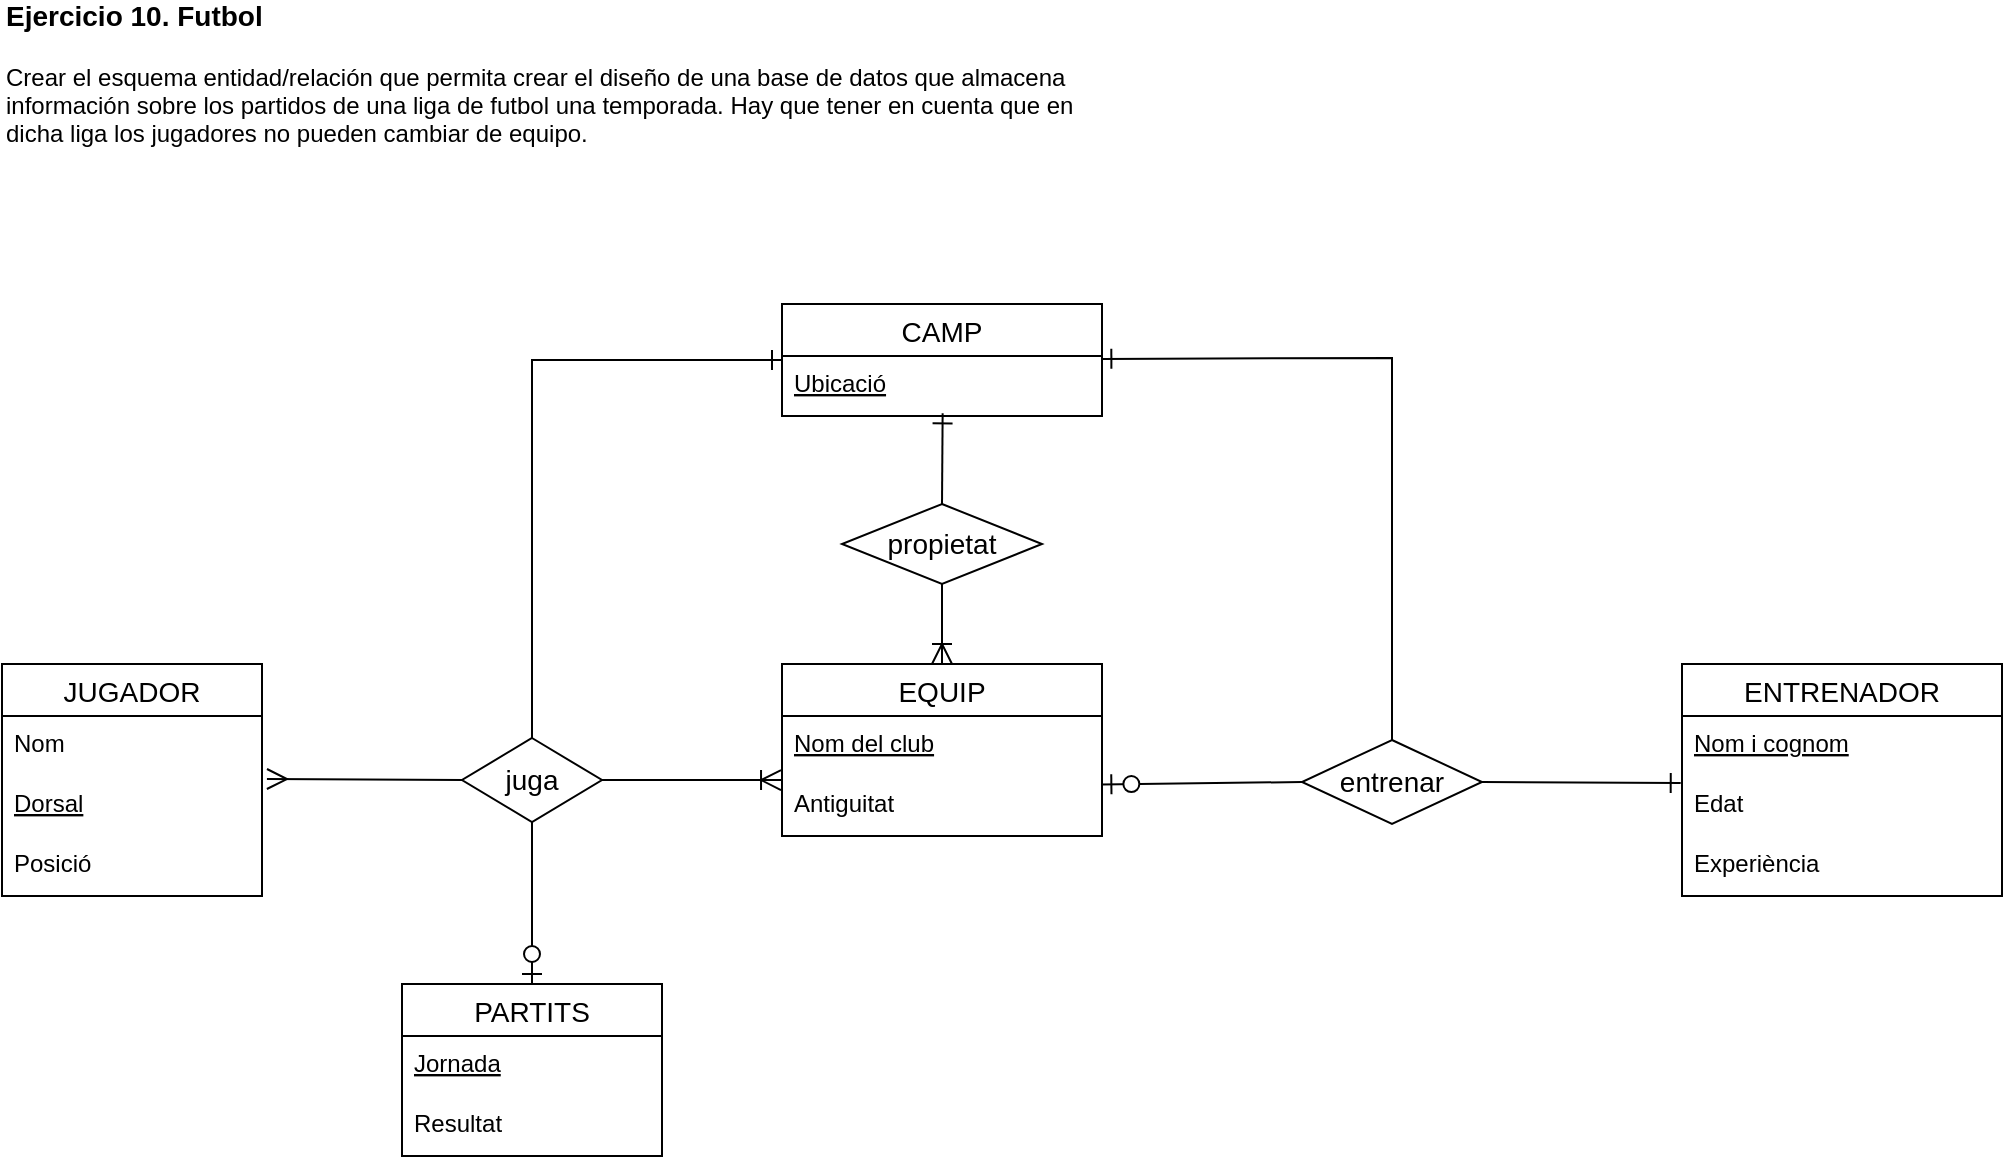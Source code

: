 <mxfile version="17.4.6" type="device" pages="3"><diagram id="R2lEEEUBdFMjLlhIrx00" name="Ejercicio 4"><mxGraphModel dx="1422" dy="762" grid="1" gridSize="10" guides="1" tooltips="1" connect="1" arrows="1" fold="1" page="1" pageScale="1" pageWidth="850" pageHeight="1100" math="0" shadow="0" extFonts="Permanent Marker^https://fonts.googleapis.com/css?family=Permanent+Marker"><root><mxCell id="0"/><mxCell id="1" parent="0"/><mxCell id="VEIF-ECFjGDv4te2qyz_-1" value="&lt;b&gt;&lt;font style=&quot;font-size: 14px&quot;&gt;Ejercicio 10. Futbol&lt;br&gt;&lt;/font&gt;&lt;/b&gt;&lt;br&gt;Crear el esquema entidad/relación que permita crear el diseño de una base de datos que almacena&lt;br&gt;información sobre los partidos de una liga de futbol una temporada. Hay que tener en cuenta que en&lt;br&gt;dicha liga los jugadores no pueden cambiar de equipo." style="text;html=1;strokeColor=none;fillColor=none;align=left;verticalAlign=middle;whiteSpace=wrap;rounded=0;" vertex="1" parent="1"><mxGeometry x="30" y="30" width="550" height="30" as="geometry"/></mxCell><mxCell id="VEIF-ECFjGDv4te2qyz_-2" value="JUGADOR" style="swimlane;fontStyle=0;childLayout=stackLayout;horizontal=1;startSize=26;horizontalStack=0;resizeParent=1;resizeParentMax=0;resizeLast=0;collapsible=1;marginBottom=0;align=center;fontSize=14;" vertex="1" parent="1"><mxGeometry x="30" y="340" width="130" height="116" as="geometry"/></mxCell><mxCell id="VEIF-ECFjGDv4te2qyz_-3" value="Nom  &#10;" style="text;strokeColor=none;fillColor=none;spacingLeft=4;spacingRight=4;overflow=hidden;rotatable=0;points=[[0,0.5],[1,0.5]];portConstraint=eastwest;fontSize=12;" vertex="1" parent="VEIF-ECFjGDv4te2qyz_-2"><mxGeometry y="26" width="130" height="30" as="geometry"/></mxCell><mxCell id="VEIF-ECFjGDv4te2qyz_-4" value="Dorsal" style="text;strokeColor=none;fillColor=none;spacingLeft=4;spacingRight=4;overflow=hidden;rotatable=0;points=[[0,0.5],[1,0.5]];portConstraint=eastwest;fontSize=12;fontStyle=4" vertex="1" parent="VEIF-ECFjGDv4te2qyz_-2"><mxGeometry y="56" width="130" height="30" as="geometry"/></mxCell><mxCell id="VEIF-ECFjGDv4te2qyz_-5" value="Posició&#10;&#10;" style="text;strokeColor=none;fillColor=none;spacingLeft=4;spacingRight=4;overflow=hidden;rotatable=0;points=[[0,0.5],[1,0.5]];portConstraint=eastwest;fontSize=12;" vertex="1" parent="VEIF-ECFjGDv4te2qyz_-2"><mxGeometry y="86" width="130" height="30" as="geometry"/></mxCell><mxCell id="VEIF-ECFjGDv4te2qyz_-6" value="juga" style="shape=rhombus;perimeter=rhombusPerimeter;whiteSpace=wrap;html=1;align=center;fontSize=14;" vertex="1" parent="1"><mxGeometry x="260" y="377" width="70" height="42" as="geometry"/></mxCell><mxCell id="VEIF-ECFjGDv4te2qyz_-7" value="propietat" style="shape=rhombus;perimeter=rhombusPerimeter;whiteSpace=wrap;html=1;align=center;fontSize=14;" vertex="1" parent="1"><mxGeometry x="450" y="260" width="100" height="40" as="geometry"/></mxCell><mxCell id="VEIF-ECFjGDv4te2qyz_-8" value="entrenar" style="shape=rhombus;perimeter=rhombusPerimeter;whiteSpace=wrap;html=1;align=center;fontSize=14;" vertex="1" parent="1"><mxGeometry x="680" y="378" width="90" height="42" as="geometry"/></mxCell><mxCell id="VEIF-ECFjGDv4te2qyz_-9" value="PARTITS" style="swimlane;fontStyle=0;childLayout=stackLayout;horizontal=1;startSize=26;horizontalStack=0;resizeParent=1;resizeParentMax=0;resizeLast=0;collapsible=1;marginBottom=0;align=center;fontSize=14;" vertex="1" parent="1"><mxGeometry x="230" y="500" width="130" height="86" as="geometry"><mxRectangle x="230" y="420" width="90" height="26" as="alternateBounds"/></mxGeometry></mxCell><mxCell id="VEIF-ECFjGDv4te2qyz_-10" value="Jornada" style="text;strokeColor=none;fillColor=none;spacingLeft=4;spacingRight=4;overflow=hidden;rotatable=0;points=[[0,0.5],[1,0.5]];portConstraint=eastwest;fontSize=12;fontStyle=4" vertex="1" parent="VEIF-ECFjGDv4te2qyz_-9"><mxGeometry y="26" width="130" height="30" as="geometry"/></mxCell><mxCell id="VEIF-ECFjGDv4te2qyz_-11" value="Resultat" style="text;strokeColor=none;fillColor=none;spacingLeft=4;spacingRight=4;overflow=hidden;rotatable=0;points=[[0,0.5],[1,0.5]];portConstraint=eastwest;fontSize=12;fontStyle=0" vertex="1" parent="VEIF-ECFjGDv4te2qyz_-9"><mxGeometry y="56" width="130" height="30" as="geometry"/></mxCell><mxCell id="VEIF-ECFjGDv4te2qyz_-15" value="EQUIP" style="swimlane;fontStyle=0;childLayout=stackLayout;horizontal=1;startSize=26;horizontalStack=0;resizeParent=1;resizeParentMax=0;resizeLast=0;collapsible=1;marginBottom=0;align=center;fontSize=14;" vertex="1" parent="1"><mxGeometry x="420" y="340" width="160" height="86" as="geometry"/></mxCell><mxCell id="VEIF-ECFjGDv4te2qyz_-16" value="Nom del club" style="text;strokeColor=none;fillColor=none;spacingLeft=4;spacingRight=4;overflow=hidden;rotatable=0;points=[[0,0.5],[1,0.5]];portConstraint=eastwest;fontSize=12;fontStyle=4" vertex="1" parent="VEIF-ECFjGDv4te2qyz_-15"><mxGeometry y="26" width="160" height="30" as="geometry"/></mxCell><mxCell id="VEIF-ECFjGDv4te2qyz_-17" value="Antiguitat" style="text;strokeColor=none;fillColor=none;spacingLeft=4;spacingRight=4;overflow=hidden;rotatable=0;points=[[0,0.5],[1,0.5]];portConstraint=eastwest;fontSize=12;" vertex="1" parent="VEIF-ECFjGDv4te2qyz_-15"><mxGeometry y="56" width="160" height="30" as="geometry"/></mxCell><mxCell id="VEIF-ECFjGDv4te2qyz_-19" value="ENTRENADOR" style="swimlane;fontStyle=0;childLayout=stackLayout;horizontal=1;startSize=26;horizontalStack=0;resizeParent=1;resizeParentMax=0;resizeLast=0;collapsible=1;marginBottom=0;align=center;fontSize=14;" vertex="1" parent="1"><mxGeometry x="870" y="340" width="160" height="116" as="geometry"/></mxCell><mxCell id="VEIF-ECFjGDv4te2qyz_-20" value="Nom i cognom" style="text;strokeColor=none;fillColor=none;spacingLeft=4;spacingRight=4;overflow=hidden;rotatable=0;points=[[0,0.5],[1,0.5]];portConstraint=eastwest;fontSize=12;fontStyle=4" vertex="1" parent="VEIF-ECFjGDv4te2qyz_-19"><mxGeometry y="26" width="160" height="30" as="geometry"/></mxCell><mxCell id="VEIF-ECFjGDv4te2qyz_-21" value="Edat" style="text;strokeColor=none;fillColor=none;spacingLeft=4;spacingRight=4;overflow=hidden;rotatable=0;points=[[0,0.5],[1,0.5]];portConstraint=eastwest;fontSize=12;" vertex="1" parent="VEIF-ECFjGDv4te2qyz_-19"><mxGeometry y="56" width="160" height="30" as="geometry"/></mxCell><mxCell id="VEIF-ECFjGDv4te2qyz_-22" value="Experiència" style="text;strokeColor=none;fillColor=none;spacingLeft=4;spacingRight=4;overflow=hidden;rotatable=0;points=[[0,0.5],[1,0.5]];portConstraint=eastwest;fontSize=12;" vertex="1" parent="VEIF-ECFjGDv4te2qyz_-19"><mxGeometry y="86" width="160" height="30" as="geometry"/></mxCell><mxCell id="VEIF-ECFjGDv4te2qyz_-24" value="CAMP" style="swimlane;fontStyle=0;childLayout=stackLayout;horizontal=1;startSize=26;horizontalStack=0;resizeParent=1;resizeParentMax=0;resizeLast=0;collapsible=1;marginBottom=0;align=center;fontSize=14;" vertex="1" parent="1"><mxGeometry x="420" y="160" width="160" height="56" as="geometry"/></mxCell><mxCell id="VEIF-ECFjGDv4te2qyz_-25" value="Ubicació" style="text;strokeColor=none;fillColor=none;spacingLeft=4;spacingRight=4;overflow=hidden;rotatable=0;points=[[0,0.5],[1,0.5]];portConstraint=eastwest;fontSize=12;fontStyle=4" vertex="1" parent="VEIF-ECFjGDv4te2qyz_-24"><mxGeometry y="26" width="160" height="30" as="geometry"/></mxCell><mxCell id="VEIF-ECFjGDv4te2qyz_-28" value="" style="fontSize=12;html=1;endArrow=ERmany;rounded=0;exitX=0;exitY=0.5;exitDx=0;exitDy=0;entryX=1.019;entryY=0.05;entryDx=0;entryDy=0;entryPerimeter=0;strokeWidth=1;endSize=8;startSize=8;endFill=0;" edge="1" parent="1" source="VEIF-ECFjGDv4te2qyz_-6" target="VEIF-ECFjGDv4te2qyz_-4"><mxGeometry width="100" height="100" relative="1" as="geometry"><mxPoint x="510" y="490" as="sourcePoint"/><mxPoint x="230" y="440" as="targetPoint"/></mxGeometry></mxCell><mxCell id="VEIF-ECFjGDv4te2qyz_-30" value="" style="fontSize=12;html=1;endArrow=ERzeroToOne;endFill=1;rounded=0;startSize=8;endSize=8;strokeWidth=1;entryX=0.5;entryY=0;entryDx=0;entryDy=0;exitX=0.5;exitY=1;exitDx=0;exitDy=0;" edge="1" parent="1" source="VEIF-ECFjGDv4te2qyz_-6" target="VEIF-ECFjGDv4te2qyz_-9"><mxGeometry width="100" height="100" relative="1" as="geometry"><mxPoint x="400" y="500" as="sourcePoint"/><mxPoint x="500" y="400" as="targetPoint"/></mxGeometry></mxCell><mxCell id="VEIF-ECFjGDv4te2qyz_-31" value="" style="fontSize=12;html=1;endArrow=ERoneToMany;rounded=0;startSize=8;endSize=8;strokeWidth=1;exitX=1;exitY=0.5;exitDx=0;exitDy=0;entryX=-0.003;entryY=0.067;entryDx=0;entryDy=0;entryPerimeter=0;" edge="1" parent="1" source="VEIF-ECFjGDv4te2qyz_-6" target="VEIF-ECFjGDv4te2qyz_-17"><mxGeometry width="100" height="100" relative="1" as="geometry"><mxPoint x="400" y="500" as="sourcePoint"/><mxPoint x="460" y="400" as="targetPoint"/></mxGeometry></mxCell><mxCell id="VEIF-ECFjGDv4te2qyz_-32" value="" style="fontSize=12;html=1;endArrow=ERone;endFill=1;rounded=0;startSize=8;endSize=8;strokeWidth=1;entryX=0;entryY=0.5;entryDx=0;entryDy=0;exitX=0.5;exitY=0;exitDx=0;exitDy=0;" edge="1" parent="1" source="VEIF-ECFjGDv4te2qyz_-6" target="VEIF-ECFjGDv4te2qyz_-24"><mxGeometry width="100" height="100" relative="1" as="geometry"><mxPoint x="350" y="380" as="sourcePoint"/><mxPoint x="450" y="280" as="targetPoint"/><Array as="points"><mxPoint x="295" y="188"/></Array></mxGeometry></mxCell><mxCell id="VEIF-ECFjGDv4te2qyz_-33" value="" style="fontSize=12;html=1;endArrow=ERoneToMany;rounded=0;startSize=8;endSize=8;strokeWidth=1;entryX=0.5;entryY=0;entryDx=0;entryDy=0;exitX=0.5;exitY=1;exitDx=0;exitDy=0;" edge="1" parent="1" source="VEIF-ECFjGDv4te2qyz_-7" target="VEIF-ECFjGDv4te2qyz_-15"><mxGeometry width="100" height="100" relative="1" as="geometry"><mxPoint x="440" y="450" as="sourcePoint"/><mxPoint x="540" y="350" as="targetPoint"/></mxGeometry></mxCell><mxCell id="VEIF-ECFjGDv4te2qyz_-34" value="" style="fontSize=12;html=1;endArrow=ERone;endFill=1;rounded=0;startSize=8;endSize=8;strokeWidth=1;exitX=0.5;exitY=0;exitDx=0;exitDy=0;entryX=0.502;entryY=0.956;entryDx=0;entryDy=0;entryPerimeter=0;" edge="1" parent="1" source="VEIF-ECFjGDv4te2qyz_-7" target="VEIF-ECFjGDv4te2qyz_-25"><mxGeometry width="100" height="100" relative="1" as="geometry"><mxPoint x="440" y="460" as="sourcePoint"/><mxPoint x="540" y="360" as="targetPoint"/></mxGeometry></mxCell><mxCell id="VEIF-ECFjGDv4te2qyz_-35" value="" style="fontSize=12;html=1;endArrow=ERzeroToOne;endFill=1;rounded=0;startSize=8;endSize=8;strokeWidth=1;exitX=0;exitY=0.5;exitDx=0;exitDy=0;entryX=0.998;entryY=0.14;entryDx=0;entryDy=0;entryPerimeter=0;" edge="1" parent="1" source="VEIF-ECFjGDv4te2qyz_-8" target="VEIF-ECFjGDv4te2qyz_-17"><mxGeometry width="100" height="100" relative="1" as="geometry"><mxPoint x="410" y="400" as="sourcePoint"/><mxPoint x="600" y="470" as="targetPoint"/></mxGeometry></mxCell><mxCell id="VEIF-ECFjGDv4te2qyz_-36" value="" style="fontSize=12;html=1;endArrow=ERone;endFill=1;rounded=0;startSize=8;endSize=8;strokeWidth=1;exitX=1;exitY=0.5;exitDx=0;exitDy=0;entryX=-0.004;entryY=0.117;entryDx=0;entryDy=0;entryPerimeter=0;" edge="1" parent="1" source="VEIF-ECFjGDv4te2qyz_-8" target="VEIF-ECFjGDv4te2qyz_-21"><mxGeometry width="100" height="100" relative="1" as="geometry"><mxPoint x="600" y="400" as="sourcePoint"/><mxPoint x="700" y="300" as="targetPoint"/></mxGeometry></mxCell><mxCell id="VEIF-ECFjGDv4te2qyz_-37" value="" style="fontSize=12;html=1;endArrow=ERone;endFill=1;rounded=0;startSize=8;endSize=8;strokeWidth=1;entryX=0.998;entryY=0.048;entryDx=0;entryDy=0;entryPerimeter=0;exitX=0.5;exitY=0;exitDx=0;exitDy=0;" edge="1" parent="1" source="VEIF-ECFjGDv4te2qyz_-8" target="VEIF-ECFjGDv4te2qyz_-25"><mxGeometry width="100" height="100" relative="1" as="geometry"><mxPoint x="600" y="400" as="sourcePoint"/><mxPoint x="700" y="300" as="targetPoint"/><Array as="points"><mxPoint x="725" y="187"/></Array></mxGeometry></mxCell></root></mxGraphModel></diagram><diagram id="g1-XW37b0dgGLgi2jHDx" name="Ejercicio 10"><mxGraphModel dx="1422" dy="762" grid="1" gridSize="10" guides="1" tooltips="1" connect="1" arrows="1" fold="1" page="1" pageScale="1" pageWidth="827" pageHeight="1169" math="0" shadow="0"><root><mxCell id="0"/><mxCell id="1" parent="0"/></root></mxGraphModel></diagram><diagram id="qDUUYN4kVUL2GYCKPXLb" name="Ejercicio 16"><mxGraphModel dx="1422" dy="762" grid="1" gridSize="10" guides="1" tooltips="1" connect="1" arrows="1" fold="1" page="1" pageScale="1" pageWidth="827" pageHeight="1169" math="0" shadow="0"><root><mxCell id="0"/><mxCell id="1" parent="0"/></root></mxGraphModel></diagram></mxfile>